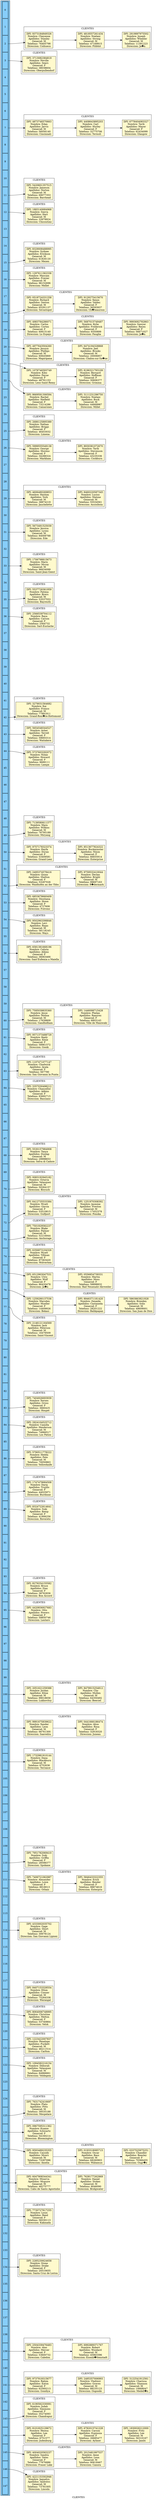 digraph TablaHash{
rankdir="LR";
 node[style=filled, fillcolor=lightskyblue,shape=rect];
graph[label="CLIENTES"];
 parent[label=<
<table border='1' cellborder='1'>
<tr><td port='port_0' HEIGHT="100">0</td></tr><tr><td port='port_1' HEIGHT="100">1</td></tr><tr><td port='port_2' HEIGHT="100">2</td></tr><tr><td port='port_3' HEIGHT="100">3</td></tr><tr><td port='port_4' HEIGHT="100">4</td></tr><tr><td port='port_5' HEIGHT="100">5</td></tr><tr><td port='port_6' HEIGHT="100">6</td></tr><tr><td port='port_7' HEIGHT="100">7</td></tr><tr><td port='port_8' HEIGHT="100">8</td></tr><tr><td port='port_9' HEIGHT="100">9</td></tr><tr><td port='port_10' HEIGHT="100">10</td></tr><tr><td port='port_11' HEIGHT="100">11</td></tr><tr><td port='port_12' HEIGHT="100">12</td></tr><tr><td port='port_13' HEIGHT="100">13</td></tr><tr><td port='port_14' HEIGHT="100">14</td></tr><tr><td port='port_15' HEIGHT="100">15</td></tr><tr><td port='port_16' HEIGHT="100">16</td></tr><tr><td port='port_17' HEIGHT="100">17</td></tr><tr><td port='port_18' HEIGHT="100">18</td></tr><tr><td port='port_19' HEIGHT="100">19</td></tr><tr><td port='port_20' HEIGHT="100">20</td></tr><tr><td port='port_21' HEIGHT="100">21</td></tr><tr><td port='port_22' HEIGHT="100">22</td></tr><tr><td port='port_23' HEIGHT="100">23</td></tr><tr><td port='port_24' HEIGHT="100">24</td></tr><tr><td port='port_25' HEIGHT="100">25</td></tr><tr><td port='port_26' HEIGHT="100">26</td></tr><tr><td port='port_27' HEIGHT="100">27</td></tr><tr><td port='port_28' HEIGHT="100">28</td></tr><tr><td port='port_29' HEIGHT="100">29</td></tr><tr><td port='port_30' HEIGHT="100">30</td></tr><tr><td port='port_31' HEIGHT="100">31</td></tr><tr><td port='port_32' HEIGHT="100">32</td></tr><tr><td port='port_33' HEIGHT="100">33</td></tr><tr><td port='port_34' HEIGHT="100">34</td></tr><tr><td port='port_35' HEIGHT="100">35</td></tr><tr><td port='port_36' HEIGHT="100">36</td></tr><tr><td port='port_37' HEIGHT="100">37</td></tr><tr><td port='port_38' HEIGHT="100">38</td></tr><tr><td port='port_39' HEIGHT="100">39</td></tr><tr><td port='port_40' HEIGHT="100">40</td></tr><tr><td port='port_41' HEIGHT="100">41</td></tr><tr><td port='port_42' HEIGHT="100">42</td></tr><tr><td port='port_43' HEIGHT="100">43</td></tr><tr><td port='port_44' HEIGHT="100">44</td></tr><tr><td port='port_45' HEIGHT="100">45</td></tr><tr><td port='port_46' HEIGHT="100">46</td></tr><tr><td port='port_47' HEIGHT="100">47</td></tr><tr><td port='port_48' HEIGHT="100">48</td></tr><tr><td port='port_49' HEIGHT="100">49</td></tr><tr><td port='port_50' HEIGHT="100">50</td></tr><tr><td port='port_51' HEIGHT="100">51</td></tr><tr><td port='port_52' HEIGHT="100">52</td></tr><tr><td port='port_53' HEIGHT="100">53</td></tr><tr><td port='port_54' HEIGHT="100">54</td></tr><tr><td port='port_55' HEIGHT="100">55</td></tr><tr><td port='port_56' HEIGHT="100">56</td></tr><tr><td port='port_57' HEIGHT="100">57</td></tr><tr><td port='port_58' HEIGHT="100">58</td></tr><tr><td port='port_59' HEIGHT="100">59</td></tr><tr><td port='port_60' HEIGHT="100">60</td></tr><tr><td port='port_61' HEIGHT="100">61</td></tr><tr><td port='port_62' HEIGHT="100">62</td></tr><tr><td port='port_63' HEIGHT="100">63</td></tr><tr><td port='port_64' HEIGHT="100">64</td></tr><tr><td port='port_65' HEIGHT="100">65</td></tr><tr><td port='port_66' HEIGHT="100">66</td></tr><tr><td port='port_67' HEIGHT="100">67</td></tr><tr><td port='port_68' HEIGHT="100">68</td></tr><tr><td port='port_69' HEIGHT="100">69</td></tr><tr><td port='port_70' HEIGHT="100">70</td></tr><tr><td port='port_71' HEIGHT="100">71</td></tr><tr><td port='port_72' HEIGHT="100">72</td></tr><tr><td port='port_73' HEIGHT="100">73</td></tr><tr><td port='port_74' HEIGHT="100">74</td></tr><tr><td port='port_75' HEIGHT="100">75</td></tr><tr><td port='port_76' HEIGHT="100">76</td></tr><tr><td port='port_77' HEIGHT="100">77</td></tr><tr><td port='port_78' HEIGHT="100">78</td></tr><tr><td port='port_79' HEIGHT="100">79</td></tr><tr><td port='port_80' HEIGHT="100">80</td></tr><tr><td port='port_81' HEIGHT="100">81</td></tr><tr><td port='port_82' HEIGHT="100">82</td></tr><tr><td port='port_83' HEIGHT="100">83</td></tr><tr><td port='port_84' HEIGHT="100">84</td></tr><tr><td port='port_85' HEIGHT="100">85</td></tr><tr><td port='port_86' HEIGHT="100">86</td></tr><tr><td port='port_87' HEIGHT="100">87</td></tr><tr><td port='port_88' HEIGHT="100">88</td></tr><tr><td port='port_89' HEIGHT="100">89</td></tr><tr><td port='port_90' HEIGHT="100">90</td></tr><tr><td port='port_91' HEIGHT="100">91</td></tr><tr><td port='port_92' HEIGHT="100">92</td></tr><tr><td port='port_93' HEIGHT="100">93</td></tr><tr><td port='port_94' HEIGHT="100">94</td></tr><tr><td port='port_95' HEIGHT="100">95</td></tr><tr><td port='port_96' HEIGHT="100">96</td></tr><tr><td port='port_97' HEIGHT="100">97</td></tr><tr><td port='port_98' HEIGHT="100">98</td></tr><tr><td port='port_99' HEIGHT="100">99</td></tr><tr><td port='port_100' HEIGHT="100">100</td></tr><tr><td port='port_101' HEIGHT="100">101</td></tr><tr><td port='port_102' HEIGHT="100">102</td></tr><tr><td port='port_103' HEIGHT="100">103</td></tr><tr><td port='port_104' HEIGHT="100">104</td></tr><tr><td port='port_105' HEIGHT="100">105</td></tr><tr><td port='port_106' HEIGHT="100">106</td></tr><tr><td port='port_107' HEIGHT="100">107</td></tr><tr><td port='port_108' HEIGHT="100">108</td></tr><tr><td port='port_109' HEIGHT="100">109</td></tr><tr><td port='port_110' HEIGHT="100">110</td></tr><tr><td port='port_111' HEIGHT="100">111</td></tr><tr><td port='port_112' HEIGHT="100">112</td></tr><tr><td port='port_113' HEIGHT="100">113</td></tr><tr><td port='port_114' HEIGHT="100">114</td></tr><tr><td port='port_115' HEIGHT="100">115</td></tr><tr><td port='port_116' HEIGHT="100">116</td></tr><tr><td port='port_117' HEIGHT="100">117</td></tr><tr><td port='port_118' HEIGHT="100">118</td></tr><tr><td port='port_119' HEIGHT="100">119</td></tr><tr><td port='port_120' HEIGHT="100">120</td></tr><tr><td port='port_121' HEIGHT="100">121</td></tr><tr><td port='port_122' HEIGHT="100">122</td></tr><tr><td port='port_123' HEIGHT="100">123</td></tr><tr><td port='port_124' HEIGHT="100">124</td></tr><tr><td port='port_125' HEIGHT="100">125</td></tr><tr><td port='port_126' HEIGHT="100">126</td></tr><tr><td port='port_127' HEIGHT="100">127</td></tr><tr><td port='port_128' HEIGHT="100">128</td></tr><tr><td port='port_129' HEIGHT="100">129</td></tr><tr><td port='port_130' HEIGHT="100">130</td></tr><tr><td port='port_131' HEIGHT="100">131</td></tr><tr><td port='port_132' HEIGHT="100">132</td></tr><tr><td port='port_133' HEIGHT="100">133</td></tr><tr><td port='port_134' HEIGHT="100">134</td></tr><tr><td port='port_135' HEIGHT="100">135</td></tr><tr><td port='port_136' HEIGHT="100">136</td></tr><tr><td port='port_137' HEIGHT="100">137</td></tr><tr><td port='port_138' HEIGHT="100">138</td></tr><tr><td port='port_139' HEIGHT="100">139</td></tr><tr><td port='port_140' HEIGHT="100">140</td></tr><tr><td port='port_141' HEIGHT="100">141</td></tr><tr><td port='port_142' HEIGHT="100">142</td></tr><tr><td port='port_143' HEIGHT="100">143</td></tr><tr><td port='port_144' HEIGHT="100">144</td></tr><tr><td port='port_145' HEIGHT="100">145</td></tr><tr><td port='port_146' HEIGHT="100">146</td></tr><tr><td port='port_147' HEIGHT="100">147</td></tr></table>
>];
subgraph cluster_Clientes2{
 rankdir="LR";
 node[style=filled, fillcolor=lemonchiffon1, shape=record];
9373184849326[label="DPI: 9373184849326\nNombre: Cheyenne\nApellidos: Stanley\nGenerod: M\nTelefono: 76405798\nDireccion: Coihueco"];
	9373184849326->4818557261434;
4818557261434[label="DPI: 4818557261434\nNombre: Noelani\nApellidos: Strong\nGenerod: M\nTelefono: 47169915\nDireccion: Pilibhit"];
	4818557261434->2919897975502;
2919897975502[label="DPI: 2919897975502\nNombre: Joseph\nApellidos: Wheeler\nGenerod: M\nTelefono: 11391223\nDireccion: Ja�n"];
	}
parent:port_2 -> 9373184849326 [lhead=Clientes2];

subgraph cluster_Clientes3{
 rankdir="LR";
 node[style=filled, fillcolor=lemonchiffon1, shape=record];
3713082384819[label="DPI: 3713082384819\nNombre: Neville\nApellidos: Sears\nGenerod: F\nTelefono: 38038604\nDireccion: Oberpullendorf"];
	}
parent:port_3 -> 3713082384819 [lhead=Clientes3];

subgraph cluster_Clientes7{
 rankdir="LR";
 node[style=filled, fillcolor=lemonchiffon1, shape=record];
4873746570663[label="DPI: 4873746570663\nNombre: Edan\nApellidos: Jarvis\nGenerod: M\nTelefono: 56056140\nDireccion: Cincinnati"];
	4873746570663->4408643895203;
4408643895203[label="DPI: 4408643895203\nNombre: Carl\nApellidos: Hurley\nGenerod: F\nTelefono: 32775706\nDireccion: Termoli"];
	4408643895203->6778404083327;
6778404083327[label="DPI: 6778404083327\nNombre: Tarik\nApellidos: Mayer\nGenerod: F\nTelefono: 62434099\nDireccion: Glasgow"];
	}
parent:port_7 -> 4873746570663 [lhead=Clientes7];

subgraph cluster_Clientes11{
 rankdir="LR";
 node[style=filled, fillcolor=lemonchiffon1, shape=record];
5420601357515[label="DPI: 5420601357515\nNombre: Jameson\nApellidos: Norton\nGenerod: M\nTelefono: 69077353\nDireccion: Barrhead"];
	}
parent:port_11 -> 5420601357515 [lhead=Clientes11];

subgraph cluster_Clientes12{
 rankdir="LR";
 node[style=filled, fillcolor=lemonchiffon1, shape=record];
1883140684968[label="DPI: 1883140684968\nNombre: Sierra\nApellidos: Hart\nGenerod: M\nTelefono: 33978924\nDireccion: Chicoutimi"];
	}
parent:port_12 -> 1883140684968 [lhead=Clientes12];

subgraph cluster_Clientes15{
 rankdir="LR";
 node[style=filled, fillcolor=lemonchiffon1, shape=record];
8329008488995[label="DPI: 8329008488995\nNombre: Sydnee\nApellidos: Erickson\nGenerod: M\nTelefono: 61826120\nDireccion: Mezen"];
	}
parent:port_15 -> 8329008488995 [lhead=Clientes15];

subgraph cluster_Clientes16{
 rankdir="LR";
 node[style=filled, fillcolor=lemonchiffon1, shape=record];
1297611362336[label="DPI: 1297611362336\nNombre: Maryam\nApellidos: Frazier\nGenerod: M\nTelefono: 96152696\nDireccion: Mellet"];
	}
parent:port_16 -> 1297611362336 [lhead=Clientes16];

subgraph cluster_Clientes18{
 rankdir="LR";
 node[style=filled, fillcolor=lemonchiffon1, shape=record];
0518724331258[label="DPI: 0518724331258\nNombre: Richard\nApellidos: Sexton\nGenerod: M\nTelefono: 65291137\nDireccion: Sevastopol"];
	0518724331258->9129275415670;
9129275415670[label="DPI: 9129275415670\nNombre: Xenos\nApellidos: Valdez\nGenerod: F\nTelefono: 36593937\nDireccion: Ch�teauroux"];
	}
parent:port_18 -> 0518724331258 [lhead=Clientes18];

subgraph cluster_Clientes19{
 rankdir="LR";
 node[style=filled, fillcolor=lemonchiffon1, shape=record];
4983784286071[label="DPI: 4983784286071\nNombre: Carlos\nApellidos: Cortez\nGenerod: F\nTelefono: 60615140\nDireccion: Lo Espejo"];
	4983784286071->5687015749487;
5687015749487[label="DPI: 5687015749487\nNombre: Kylie\nApellidos: Frederick\nGenerod: F\nTelefono: 9350899\nDireccion: Fauglia"];
	5687015749487->9993692792863;
9993692792863[label="DPI: 9993692792863\nNombre: Sawyer\nApellidos: Reyes\nGenerod: F\nTelefono: 56671027\nDireccion: Ja�n"];
	}
parent:port_19 -> 4983784286071 [lhead=Clientes19];

subgraph cluster_Clientes20{
 rankdir="LR";
 node[style=filled, fillcolor=lemonchiffon1, shape=record];
4977643504260[label="DPI: 4977643504260\nNombre: Jessica\nApellidos: Phillips\nGenerod: M\nTelefono: 60645869\nDireccion: Mapiripana"];
	4977643504260->6474194328868;
6474194328868[label="DPI: 6474194328868\nNombre: Jael\nApellidos: Brooks\nGenerod: M\nTelefono: 20006857\nDireccion: Chalon-sur-Sa�ne"];
	}
parent:port_20 -> 4977643504260 [lhead=Clientes20];

subgraph cluster_Clientes21{
 rankdir="LR";
 node[style=filled, fillcolor=lemonchiffon1, shape=record];
1078746593749[label="DPI: 1078746593749\nNombre: Kibo\nApellidos: Payne\nGenerod: F\nTelefono: 48791153\nDireccion: Lens-Saint-Remy"];
	1078746593749->8196321793109;
8196321793109[label="DPI: 8196321793109\nNombre: Bernard\nApellidos: Hoffman\nGenerod: F\nTelefono: 30606377\nDireccion: Grimma"];
	}
parent:port_21 -> 1078746593749 [lhead=Clientes21];

subgraph cluster_Clientes22{
 rankdir="LR";
 node[style=filled, fillcolor=lemonchiffon1, shape=record];
8669591306594[label="DPI: 8669591306594\nNombre: Rachel\nApellidos: Hatfield\nGenerod: F\nTelefono: 73214286\nDireccion: Camarones"];
	8669591306594->3111231296750;
3111231296750[label="DPI: 3111231296750\nNombre: Noelani\nApellidos: Buck\nGenerod: M\nTelefono: 44669987\nDireccion: Millet"];
	}
parent:port_22 -> 8669591306594 [lhead=Clientes22];

subgraph cluster_Clientes25{
 rankdir="LR";
 node[style=filled, fillcolor=lemonchiffon1, shape=record];
2686125895389[label="DPI: 2686125895389\nNombre: Nathan\nApellidos: Briggs\nGenerod: F\nTelefono: 46453032\nDireccion: Limena"];
	}
parent:port_25 -> 2686125895389 [lhead=Clientes25];

subgraph cluster_Clientes26{
 rankdir="LR";
 node[style=filled, fillcolor=lemonchiffon1, shape=record];
5999555549138[label="DPI: 5999555549138\nNombre: George\nApellidos: Moreno\nGenerod: F\nTelefono: 34288324\nDireccion: Markham"];
	5999555549138->8930381072670;
8930381072670[label="DPI: 8930381072670\nNombre: Tarik\nApellidos: Stevenson\nGenerod: F\nTelefono: 43235336\nDireccion: Cockburn"];
	}
parent:port_26 -> 5999555549138 [lhead=Clientes26];

subgraph cluster_Clientes29{
 rankdir="LR";
 node[style=filled, fillcolor=lemonchiffon1, shape=record];
4606480269853[label="DPI: 4606480269853\nNombre: Hashim\nApellidos: York\nGenerod: M\nTelefono: 38874219\nDireccion: Jauchelette"];
	4606480269853->8460220587345;
8460220587345[label="DPI: 8460220587345\nNombre: Lucius\nApellidos: Malone\nGenerod: M\nTelefono: 55534561\nDireccion: Assiniboia"];
	}
parent:port_29 -> 4606480269853 [lhead=Clientes29];

subgraph cluster_Clientes31{
 rankdir="LR";
 node[style=filled, fillcolor=lemonchiffon1, shape=record];
5673491525039[label="DPI: 5673491525039\nNombre: Jessica\nApellidos: Lyons\nGenerod: M\nTelefono: 84009788\nDireccion: Ede"];
	}
parent:port_31 -> 5673491525039 [lhead=Clientes31];

subgraph cluster_Clientes33{
 rankdir="LR";
 node[style=filled, fillcolor=lemonchiffon1, shape=record];
1706798815673[label="DPI: 1706798815673\nNombre: Maris\nApellidos: Mccoy\nGenerod: M\nTelefono: 96634099\nDireccion: Saint-Jean-Geest"];
	}
parent:port_33 -> 1706798815673 [lhead=Clientes33];

subgraph cluster_Clientes35{
 rankdir="LR";
 node[style=filled, fillcolor=lemonchiffon1, shape=record];
5537726361959[label="DPI: 5537726361959\nNombre: Fatima\nApellidos: Byers\nGenerod: M\nTelefono: 53537553\nDireccion: Bayreuth"];
	}
parent:port_35 -> 5537726361959 [lhead=Clientes35];

subgraph cluster_Clientes36{
 rankdir="LR";
 node[style=filled, fillcolor=lemonchiffon1, shape=record];
2566539704112[label="DPI: 2566539704112\nNombre: Raya\nApellidos: Carson\nGenerod: F\nTelefono: 2564732\nDireccion: Sart-Eustache"];
	}
parent:port_36 -> 2566539704112 [lhead=Clientes36];

subgraph cluster_Clientes42{
 rankdir="LR";
 node[style=filled, fillcolor=lemonchiffon1, shape=record];
3279031564682[label="DPI: 3279031564682\nNombre: Kai\nApellidos: Franco\nGenerod: M\nTelefono: 77891911\nDireccion: Grand-Rosi�re-Hottomont"];
	}
parent:port_42 -> 3279031564682 [lhead=Clientes42];

subgraph cluster_Clientes43{
 rankdir="LR";
 node[style=filled, fillcolor=lemonchiffon1, shape=record];
5654548344527[label="DPI: 5654548344527\nNombre: Asher\nApellidos: Terrell\nGenerod: F\nTelefono: 59693314\nDireccion: Waitakere"];
	}
parent:port_43 -> 5654548344527 [lhead=Clientes43];

subgraph cluster_Clientes44{
 rankdir="LR";
 node[style=filled, fillcolor=lemonchiffon1, shape=record];
5737603292072[label="DPI: 5737603292072\nNombre: Nolan\nApellidos: Howard\nGenerod: F\nTelefono: 9689111\nDireccion: Lampa"];
	}
parent:port_44 -> 5737603292072 [lhead=Clientes44];

subgraph cluster_Clientes49{
 rankdir="LR";
 node[style=filled, fillcolor=lemonchiffon1, shape=record];
7139580611377[label="DPI: 7139580611377\nNombre: Mara\nApellidos: Wilkins\nGenerod: M\nTelefono: 76795189\nDireccion: Miryang"];
	}
parent:port_49 -> 7139580611377 [lhead=Clientes49];

subgraph cluster_Clientes50{
 rankdir="LR";
 node[style=filled, fillcolor=lemonchiffon1, shape=record];
9757178323374[label="DPI: 9757178323374\nNombre: Hayfa\nApellidos: Duran\nGenerod: F\nTelefono: 53409581\nDireccion: Grand-Leez"];
	9757178323374->8513677824322;
8513677824322[label="DPI: 8513677824322\nNombre: Buckminster\nApellidos: Nixon\nGenerod: F\nTelefono: 66655914\nDireccion: Enterprise"];
	}
parent:port_50 -> 9757178323374 [lhead=Clientes50];

subgraph cluster_Clientes52{
 rankdir="LR";
 node[style=filled, fillcolor=lemonchiffon1, shape=record];
2495374578416[label="DPI: 2495374578416\nNombre: Quinn\nApellidos: Shelton\nGenerod: F\nTelefono: 53287026\nDireccion: Waidhofen an der Ybbs"];
	2495374578416->9759532410044;
9759532410044[label="DPI: 9759532410044\nNombre: Declan\nApellidos: Bright\nGenerod: M\nTelefono: 99697163\nDireccion: R�dermark"];
	}
parent:port_52 -> 2495374578416 [lhead=Clientes52];

subgraph cluster_Clientes53{
 rankdir="LR";
 node[style=filled, fillcolor=lemonchiffon1, shape=record];
6853678660409[label="DPI: 6853678660409\nNombre: Shoshana\nApellidos: Howe\nGenerod: F\nTelefono: 4727606\nDireccion: Futrono"];
	}
parent:port_53 -> 6853678660409 [lhead=Clientes53];

subgraph cluster_Clientes54{
 rankdir="LR";
 node[style=filled, fillcolor=lemonchiffon1, shape=record];
9502963398846[label="DPI: 9502963398846\nNombre: Levi\nApellidos: Rojas\nGenerod: M\nTelefono: 58118245\nDireccion: Ways"];
	}
parent:port_54 -> 9502963398846 [lhead=Clientes54];

subgraph cluster_Clientes56{
 rankdir="LR";
 node[style=filled, fillcolor=lemonchiffon1, shape=record];
6581381668196[label="DPI: 6581381668196\nNombre: Calista\nApellidos: Atkins\nGenerod: F\nTelefono: 36063466\nDireccion: Sant'Eufemia a Maiella"];
	}
parent:port_56 -> 6581381668196 [lhead=Clientes56];

subgraph cluster_Clientes60{
 rankdir="LR";
 node[style=filled, fillcolor=lemonchiffon1, shape=record];
7595039835360[label="DPI: 7595039835360\nNombre: Jesse\nApellidos: Molina\nGenerod: M\nTelefono: 17639809\nDireccion: Gandhidham"];
	7595039835360->1446098715428;
1446098715428[label="DPI: 1446098715428\nNombre: Phelan\nApellidos: Ramirez\nGenerod: F\nTelefono: 6803143\nDireccion: Ville de Maniwaki"];
	}
parent:port_60 -> 7595039835360 [lhead=Clientes60];

subgraph cluster_Clientes61{
 rankdir="LR";
 node[style=filled, fillcolor=lemonchiffon1, shape=record];
9571373488729[label="DPI: 9571373488729\nNombre: Keely\nApellidos: Kline\nGenerod: F\nTelefono: 58961572\nDireccion: Gooik"];
	}
parent:port_61 -> 9571373488729 [lhead=Clientes61];

subgraph cluster_Clientes63{
 rankdir="LR";
 node[style=filled, fillcolor=lemonchiffon1, shape=record];
1107471077147[label="DPI: 1107471077147\nNombre: Chadwick\nApellidos: Ayala\nGenerod: F\nTelefono: 567790\nDireccion: San Giovanni la Punta"];
	}
parent:port_63 -> 1107471077147 [lhead=Clientes63];

subgraph cluster_Clientes64{
 rankdir="LR";
 node[style=filled, fillcolor=lemonchiffon1, shape=record];
3357030498212[label="DPI: 3357030498212\nNombre: Chancellor\nApellidos: Adkins\nGenerod: F\nTelefono: 93692715\nDireccion: Bassiano"];
	}
parent:port_64 -> 3357030498212 [lhead=Clientes64];

subgraph cluster_Clientes68{
 rankdir="LR";
 node[style=filled, fillcolor=lemonchiffon1, shape=record];
5530157984908[label="DPI: 5530157984908\nNombre: Tanya\nApellidos: Dunlap\nGenerod: M\nTelefono: 29998653\nDireccion: Selva di Cadore"];
	}
parent:port_68 -> 5530157984908 [lhead=Clientes68];

subgraph cluster_Clientes70{
 rankdir="LR";
 node[style=filled, fillcolor=lemonchiffon1, shape=record];
0083192945182[label="DPI: 0083192945182\nNombre: Octavia\nApellidos: Velasquez\nGenerod: M\nTelefono: 50264157\nDireccion: Biryuch"];
	}
parent:port_70 -> 0083192945182 [lhead=Clientes70];

subgraph cluster_Clientes72{
 rankdir="LR";
 node[style=filled, fillcolor=lemonchiffon1, shape=record];
6412735533384[label="DPI: 6412735533384\nNombre: Wyatt\nApellidos: Garcia\nGenerod: F\nTelefono: 53510815\nDireccion: Gulfport"];
	6412735533384->1251970308392;
1251970308392[label="DPI: 1251970308392\nNombre: Jasmine\nApellidos: Preston\nGenerod: M\nTelefono: 17452378\nDireccion: Ponoka"];
	}
parent:port_72 -> 6412735533384 [lhead=Clientes72];

subgraph cluster_Clientes73{
 rankdir="LR";
 node[style=filled, fillcolor=lemonchiffon1, shape=record];
7501929582237[label="DPI: 7501929582237\nNombre: Blake\nApellidos: Palmer\nGenerod: M\nTelefono: 52216944\nDireccion: Anchorage"];
	}
parent:port_73 -> 7501929582237 [lhead=Clientes73];

subgraph cluster_Clientes74{
 rankdir="LR";
 node[style=filled, fillcolor=lemonchiffon1, shape=record];
6356873104326[label="DPI: 6356873104326\nNombre: Wyatt\nApellidos: Tillman\nGenerod: F\nTelefono: 87363420\nDireccion: Wolvertem"];
	}
parent:port_74 -> 6356873104326 [lhead=Clientes74];

subgraph cluster_Clientes75{
 rankdir="LR";
 node[style=filled, fillcolor=lemonchiffon1, shape=record];
6512903047531[label="DPI: 6512903047531\nNombre: Ulric\nApellidos: Wolf\nGenerod: F\nTelefono: 86420478\nDireccion: Ja�n"];
	6512903047531->0556854739331;
0556854739331[label="DPI: 0556854739331\nNombre: Martin\nApellidos: Moss\nGenerod: F\nTelefono: 58898832\nDireccion: Bad Neuenahr-Ahrweiler"];
	}
parent:port_75 -> 6512903047531 [lhead=Clientes75];

subgraph cluster_Clientes76{
 rankdir="LR";
 node[style=filled, fillcolor=lemonchiffon1, shape=record];
1259290137536[label="DPI: 1259290137536\nNombre: Marsden\nApellidos: Mueller\nGenerod: F\nTelefono: 14409926\nDireccion: Bekasi"];
	1259290137536->8946371181420;
8946371181420[label="DPI: 8946371181420\nNombre: Zenaida\nApellidos: Castaneda\nGenerod: F\nTelefono: 28201222\nDireccion: Balikpapan"];
	8946371181420->5863863821928;
5863863821928[label="DPI: 5863863821928\nNombre: Brenden\nApellidos: Solis\nGenerod: M\nTelefono: 49609001\nDireccion: San Juan de Dios"];
	}
parent:port_76 -> 1259290137536 [lhead=Clientes76];

subgraph cluster_Clientes77{
 rankdir="LR";
 node[style=filled, fillcolor=lemonchiffon1, shape=record];
2146121164569[label="DPI: 2146121164569\nNombre: Jack\nApellidos: Peterson\nGenerod: M\nTelefono: 16479509\nDireccion: Saint-Vincent"];
	}
parent:port_77 -> 2146121164569 [lhead=Clientes77];

subgraph cluster_Clientes83{
 rankdir="LR";
 node[style=filled, fillcolor=lemonchiffon1, shape=record];
7404926693939[label="DPI: 7404926693939\nNombre: Xerxes\nApellidos: Gross\nGenerod: F\nTelefono: 3660425\nDireccion: Hospet"];
	}
parent:port_83 -> 7404926693939 [lhead=Clientes83];

subgraph cluster_Clientes84{
 rankdir="LR";
 node[style=filled, fillcolor=lemonchiffon1, shape=record];
2924104525712[label="DPI: 2924104525712\nNombre: Camilla\nApellidos: Henderson\nGenerod: M\nTelefono: 74966517\nDireccion: Los Patios"];
	}
parent:port_84 -> 2924104525712 [lhead=Clientes84];

subgraph cluster_Clientes86{
 rankdir="LR";
 node[style=filled, fillcolor=lemonchiffon1, shape=record];
5790511778222[label="DPI: 5790511778222\nNombre: Hedda\nApellidos: Pate\nGenerod: M\nTelefono: 70050863\nDireccion: Yellowknife"];
	}
parent:port_86 -> 5790511778222 [lhead=Clientes86];

subgraph cluster_Clientes88{
 rankdir="LR";
 node[style=filled, fillcolor=lemonchiffon1, shape=record];
1747479684508[label="DPI: 1747479684508\nNombre: Daria\nApellidos: Trujillo\nGenerod: F\nTelefono: 44025971\nDireccion: Burdinne"];
	}
parent:port_88 -> 1747479684508 [lhead=Clientes88];

subgraph cluster_Clientes89{
 rankdir="LR";
 node[style=filled, fillcolor=lemonchiffon1, shape=record];
8324722614641[label="DPI: 8324722614641\nNombre: Suki\nApellidos: Kemp\nGenerod: F\nTelefono: 41906256\nDireccion: Rovereto"];
	}
parent:port_89 -> 8324722614641 [lhead=Clientes89];

subgraph cluster_Clientes94{
 rankdir="LR";
 node[style=filled, fillcolor=lemonchiffon1, shape=record];
8279254155582[label="DPI: 8279254155582\nNombre: Bruce\nApellidos: Diaz\nGenerod: F\nTelefono: 38762836\nDireccion: Bon Accord"];
	}
parent:port_94 -> 8279254155582 [lhead=Clientes94];

subgraph cluster_Clientes95{
 rankdir="LR";
 node[style=filled, fillcolor=lemonchiffon1, shape=record];
4420836927683[label="DPI: 4420836927683\nNombre: Otto\nApellidos: Powers\nGenerod: F\nTelefono: 59850746\nDireccion: Lautaro"];
	}
parent:port_95 -> 4420836927683 [lhead=Clientes95];

subgraph cluster_Clientes100{
 rankdir="LR";
 node[style=filled, fillcolor=lemonchiffon1, shape=record];
2051621259388[label="DPI: 2051621259388\nNombre: Jordan\nApellidos: Kline\nGenerod: M\nTelefono: 99018658\nDireccion: Lukhovitsy"];
	2051621259388->8479915254812;
8479915254812[label="DPI: 8479915254812\nNombre: Clio\nApellidos: Mullen\nGenerod: M\nTelefono: 64350492\nDireccion: Beerzel"];
	}
parent:port_100 -> 2051621259388 [lhead=Clientes100];

subgraph cluster_Clientes102{
 rankdir="LR";
 node[style=filled, fillcolor=lemonchiffon1, shape=record];
9991675839622[label="DPI: 9991675839622\nNombre: Xander\nApellidos: Leon\nGenerod: M\nTelefono: 66761300\nDireccion: Saavedra"];
	9991675839622->0441666186474;
0441666186474[label="DPI: 0441666186474\nNombre: Alice\nApellidos: Rosa\nGenerod: F\nTelefono: 32918320\nDireccion: Juneau"];
	}
parent:port_102 -> 9991675839622 [lhead=Clientes102];

subgraph cluster_Clientes104{
 rankdir="LR";
 node[style=filled, fillcolor=lemonchiffon1, shape=record];
1732981910144[label="DPI: 1732981910144\nNombre: Dana\nApellidos: Blackburn\nGenerod: M\nTelefono: 6752636\nDireccion: Terrance"];
	}
parent:port_104 -> 1732981910144 [lhead=Clientes104];

subgraph cluster_Clientes110{
 rankdir="LR";
 node[style=filled, fillcolor=lemonchiffon1, shape=record];
7951782069410[label="DPI: 7951782069410\nNombre: Suki\nApellidos: Griffin\nGenerod: F\nTelefono: 28598377\nDireccion: Spokane"];
	}
parent:port_110 -> 7951782069410 [lhead=Clientes110];

subgraph cluster_Clientes111{
 rankdir="LR";
 node[style=filled, fillcolor=lemonchiffon1, shape=record];
7406721062987[label="DPI: 7406721062987\nNombre: Alexander\nApellidos: Lowe\nGenerod: F\nTelefono: 8918013\nDireccion: Orbais"];
	7406721062987->5846433322355;
5846433322355[label="DPI: 5846433322355\nNombre: Erich\nApellidos: Bender\nGenerod: F\nTelefono: 98874616\nDireccion: Enterpris"];
	}
parent:port_111 -> 7406721062987 [lhead=Clientes111];

subgraph cluster_Clientes114{
 rankdir="LR";
 node[style=filled, fillcolor=lemonchiffon1, shape=record];
4333002035702[label="DPI: 4333002035702\nNombre: Gage\nApellidos: Short\nGenerod: M\nTelefono: 30678124\nDireccion: San Giovanni Lipioni"];
	}
parent:port_114 -> 4333002035702 [lhead=Clientes114];

subgraph cluster_Clientes118{
 rankdir="LR";
 node[style=filled, fillcolor=lemonchiffon1, shape=record];
8407153328554[label="DPI: 8407153328554\nNombre: Elton\nApellidos: Conner\nGenerod: M\nTelefono: 75264338\nDireccion: Warangal"];
	}
parent:port_118 -> 8407153328554 [lhead=Clientes118];

subgraph cluster_Clientes119{
 rankdir="LR";
 node[style=filled, fillcolor=lemonchiffon1, shape=record];
8064006748995[label="DPI: 8064006748995\nNombre: Christine\nApellidos: Melton\nGenerod: F\nTelefono: 53740864\nDireccion: Velsk"];
	}
parent:port_119 -> 8064006748995 [lhead=Clientes119];

subgraph cluster_Clientes121{
 rankdir="LR";
 node[style=filled, fillcolor=lemonchiffon1, shape=record];
1223422007837[label="DPI: 1223422007837\nNombre: Penelope\nApellidos: Puckett\nGenerod: M\nTelefono: 46211514\nDireccion: Carlton"];
	}
parent:port_121 -> 1223422007837 [lhead=Clientes121];

subgraph cluster_Clientes122{
 rankdir="LR";
 node[style=filled, fillcolor=lemonchiffon1, shape=record];
1094582216154[label="DPI: 1094582216154\nNombre: Deborah\nApellidos: Velasquez\nGenerod: M\nTelefono: 84966661\nDireccion: Veldegem"];
	}
parent:port_122 -> 1094582216154 [lhead=Clientes122];

subgraph cluster_Clientes125{
 rankdir="LR";
 node[style=filled, fillcolor=lemonchiffon1, shape=record];
7631742416697[label="DPI: 7631742416697\nNombre: Plato\nApellidos: Pitts\nGenerod: M\nTelefono: 39535188\nDireccion: Mespelare"];
	}
parent:port_125 -> 7631742416697 [lhead=Clientes125];

subgraph cluster_Clientes126{
 rankdir="LR";
 node[style=filled, fillcolor=lemonchiffon1, shape=record];
0967595311362[label="DPI: 0967595311362\nNombre: Kuame\nApellidos: Schwartz\nGenerod: F\nTelefono: 54160214\nDireccion: Bloomington"];
	}
parent:port_126 -> 0967595311362 [lhead=Clientes126];

subgraph cluster_Clientes127{
 rankdir="LR";
 node[style=filled, fillcolor=lemonchiffon1, shape=record];
9593489235355[label="DPI: 9593489235355\nNombre: Cassidy\nApellidos: Myers\nGenerod: M\nTelefono: 73287096\nDireccion: Amelia"];
	9593489235355->0193318085715;
0193318085715[label="DPI: 0193318085715\nNombre: Oscar\nApellidos: Bass\nGenerod: M\nTelefono: 68260903\nDireccion: Wabamun"];
	0193318085715->0337525975251;
0337525975251[label="DPI: 0337525975251\nNombre: Chandler\nApellidos: Beasley\nGenerod: F\nTelefono: 70366455\nDireccion: Ougr�e"];
	}
parent:port_127 -> 9593489235355 [lhead=Clientes127];

subgraph cluster_Clientes129{
 rankdir="LR";
 node[style=filled, fillcolor=lemonchiffon1, shape=record];
6047908344341[label="DPI: 6047908344341\nNombre: Minerva\nApellidos: Mcguire\nGenerod: M\nTelefono: 48275777\nDireccion: Cabo de Santo Agostinho"];
	6047908344341->7638177262969;
7638177262969[label="DPI: 7638177262969\nNombre: Daniel\nApellidos: Stokes\nGenerod: M\nTelefono: 8046090\nDireccion: Bridgwater"];
	}
parent:port_129 -> 6047908344341 [lhead=Clientes129];

subgraph cluster_Clientes131{
 rankdir="LR";
 node[style=filled, fillcolor=lemonchiffon1, shape=record];
7730727817255[label="DPI: 7730727817255\nNombre: Louis\nApellidos: Reed\nGenerod: F\nTelefono: 58330113\nDireccion: Kakinada"];
	}
parent:port_131 -> 7730727817255 [lhead=Clientes131];

subgraph cluster_Clientes134{
 rankdir="LR";
 node[style=filled, fillcolor=lemonchiffon1, shape=record];
2285230624658[label="DPI: 2285230624658\nNombre: Stone\nApellidos: Drake\nGenerod: F\nTelefono: 20510655\nDireccion: Santa Cruz de Lorica"];
	}
parent:port_134 -> 2285230624658 [lhead=Clientes134];

subgraph cluster_Clientes139{
 rankdir="LR";
 node[style=filled, fillcolor=lemonchiffon1, shape=record];
2504339476483[label="DPI: 2504339476483\nNombre: Alan\nApellidos: Mercer\nGenerod: F\nTelefono: 53600732\nDireccion: Caledon"];
	2504339476483->6992889371767;
6992889371767[label="DPI: 6992889371767\nNombre: Robert\nApellidos: Woodard\nGenerod: M\nTelefono: 45963396\nDireccion: Eisenh�ttenstadt"];
	}
parent:port_139 -> 2504339476483 [lhead=Clientes139];

subgraph cluster_Clientes141{
 rankdir="LR";
 node[style=filled, fillcolor=lemonchiffon1, shape=record];
9737919315677[label="DPI: 9737919315677\nNombre: Rahim\nApellidos: Eaton\nGenerod: F\nTelefono: 62560213\nDireccion: Gondiya"];
	9737919315677->2485357006993;
2485357006993[label="DPI: 2485357006993\nNombre: Vladimir\nApellidos: Graves\nGenerod: M\nTelefono: 88235123\nDireccion: Osgoode"];
	2485357006993->3122541912561;
3122541912561[label="DPI: 3122541912561\nNombre: Charissa\nApellidos: Shannon\nGenerod: M\nTelefono: 10668047\nDireccion: Medell�n"];
	}
parent:port_141 -> 9737919315677 [lhead=Clientes141];

subgraph cluster_Clientes143{
 rankdir="LR";
 node[style=filled, fillcolor=lemonchiffon1, shape=record];
6190562330091[label="DPI: 6190562330091\nNombre: Judah\nApellidos: Simmons\nGenerod: F\nTelefono: 35274093\nDireccion: Chandrapur"];
	}
parent:port_143 -> 6190562330091 [lhead=Clientes143];

subgraph cluster_Clientes144{
 rankdir="LR";
 node[style=filled, fillcolor=lemonchiffon1, shape=record];
8101825129672[label="DPI: 8101825129672\nNombre: Ifeoma\nApellidos: Lee\nGenerod: F\nTelefono: 6751577\nDireccion: Judenburg"];
	8101825129672->6782015741228;
6782015741228[label="DPI: 6782015741228\nNombre: Carson\nApellidos: Espinoza\nGenerod: F\nTelefono: 26685477\nDireccion: Aylmer"];
	6782015741228->1830026212000;
1830026212000[label="DPI: 1830026212000\nNombre: Fritz\nApellidos: Lee\nGenerod: M\nTelefono: 56310167\nDireccion: Jambi"];
	}
parent:port_144 -> 8101825129672 [lhead=Clientes144];

subgraph cluster_Clientes145{
 rankdir="LR";
 node[style=filled, fillcolor=lemonchiffon1, shape=record];
4004020583237[label="DPI: 4004020583237\nNombre: Sandra\nApellidos: Yates\nGenerod: F\nTelefono: 77676886\nDireccion: Fraser Lake"];
	4004020583237->2015481997537;
2015481997537[label="DPI: 2015481997537\nNombre: Anne\nApellidos: Leon\nGenerod: M\nTelefono: 90618467\nDireccion: Canora"];
	}
parent:port_145 -> 4004020583237 [lhead=Clientes145];

subgraph cluster_Clientes146{
 rankdir="LR";
 node[style=filled, fillcolor=lemonchiffon1, shape=record];
4221153302946[label="DPI: 4221153302946\nNombre: Jaquelyn\nApellidos: Andrews\nGenerod: M\nTelefono: 73781005\nDireccion: Lincoln"];
	}
parent:port_146 -> 4221153302946 [lhead=Clientes146];
}